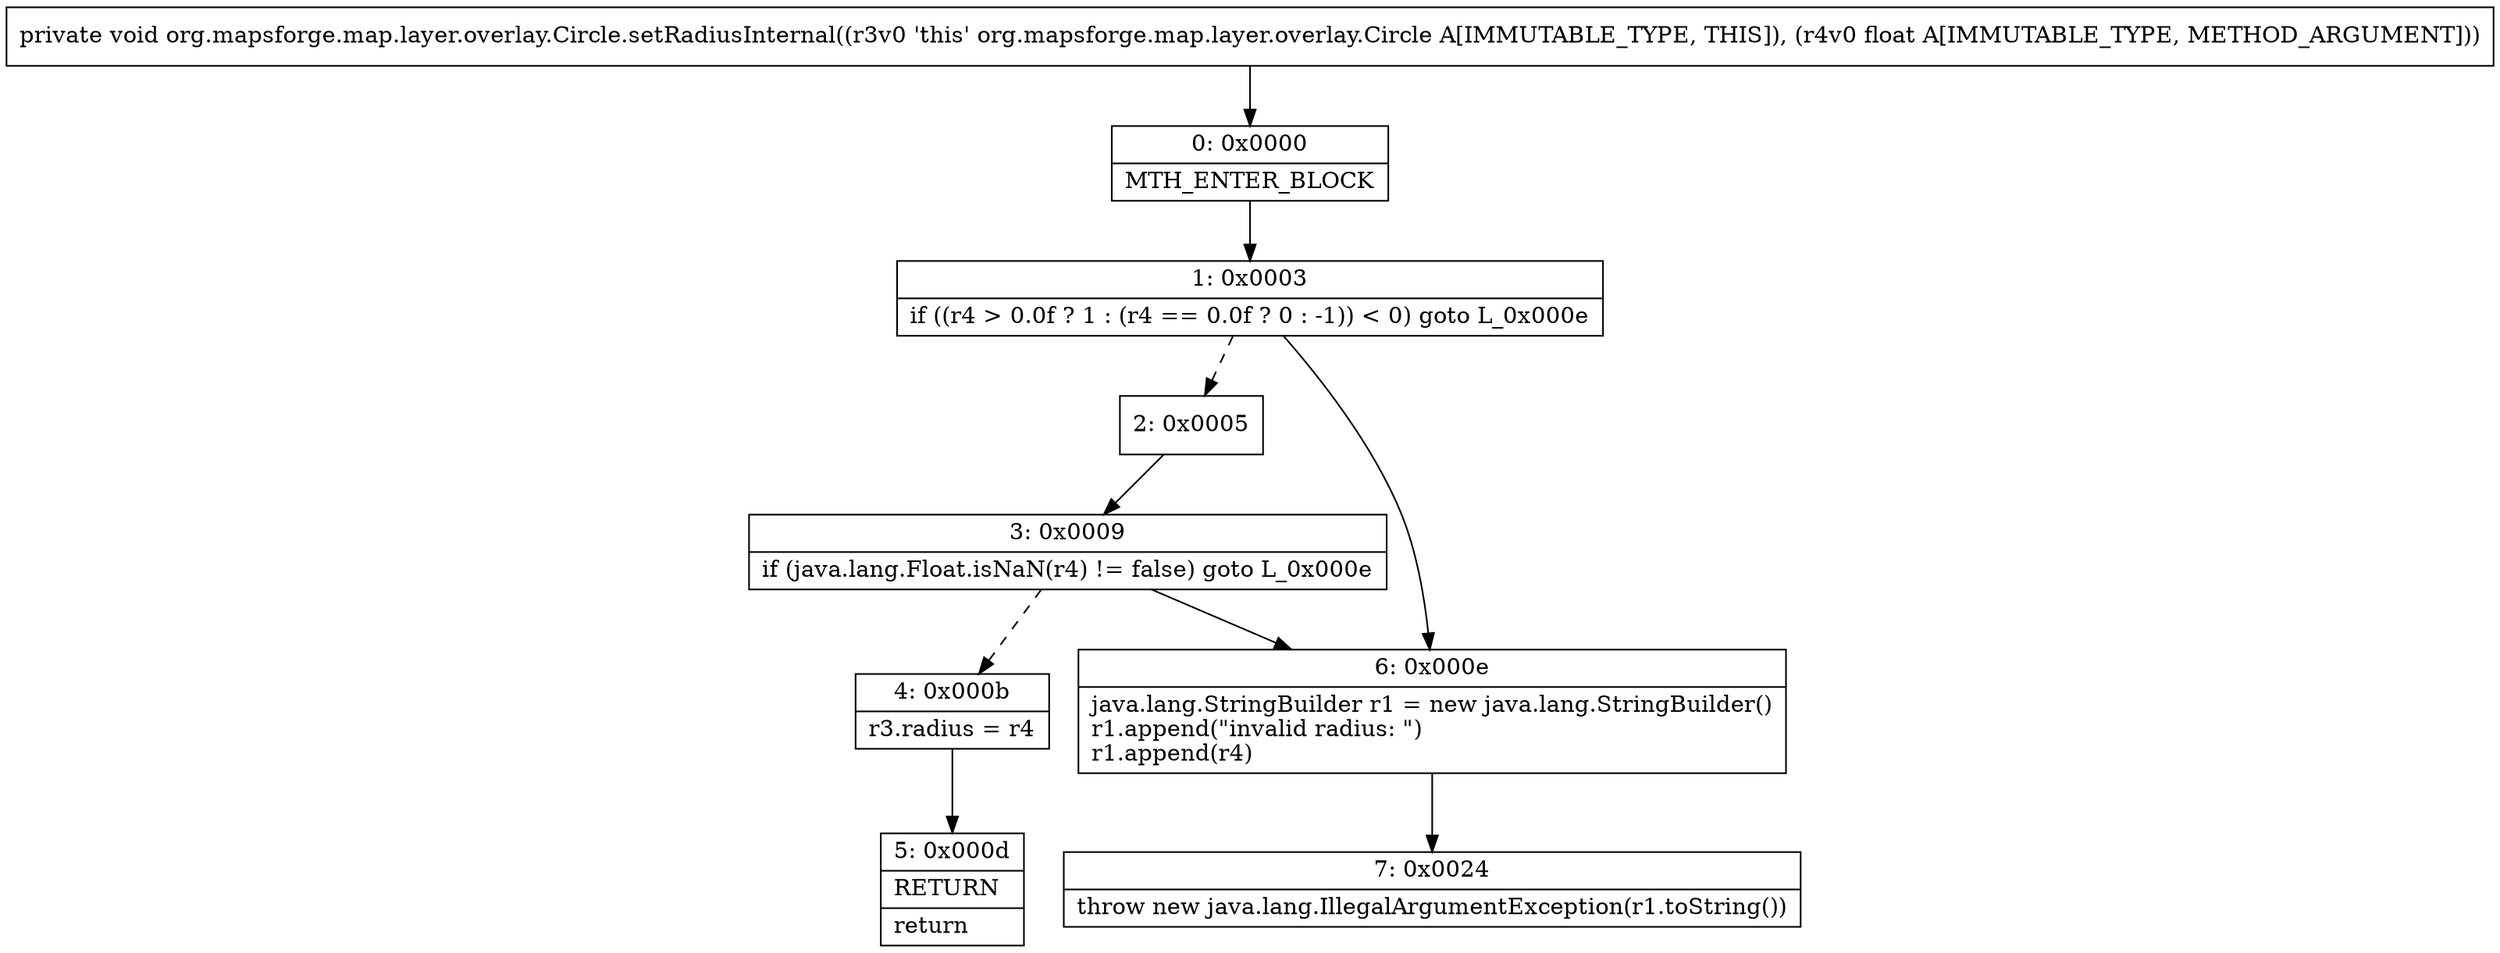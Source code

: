 digraph "CFG fororg.mapsforge.map.layer.overlay.Circle.setRadiusInternal(F)V" {
Node_0 [shape=record,label="{0\:\ 0x0000|MTH_ENTER_BLOCK\l}"];
Node_1 [shape=record,label="{1\:\ 0x0003|if ((r4 \> 0.0f ? 1 : (r4 == 0.0f ? 0 : \-1)) \< 0) goto L_0x000e\l}"];
Node_2 [shape=record,label="{2\:\ 0x0005}"];
Node_3 [shape=record,label="{3\:\ 0x0009|if (java.lang.Float.isNaN(r4) != false) goto L_0x000e\l}"];
Node_4 [shape=record,label="{4\:\ 0x000b|r3.radius = r4\l}"];
Node_5 [shape=record,label="{5\:\ 0x000d|RETURN\l|return\l}"];
Node_6 [shape=record,label="{6\:\ 0x000e|java.lang.StringBuilder r1 = new java.lang.StringBuilder()\lr1.append(\"invalid radius: \")\lr1.append(r4)\l}"];
Node_7 [shape=record,label="{7\:\ 0x0024|throw new java.lang.IllegalArgumentException(r1.toString())\l}"];
MethodNode[shape=record,label="{private void org.mapsforge.map.layer.overlay.Circle.setRadiusInternal((r3v0 'this' org.mapsforge.map.layer.overlay.Circle A[IMMUTABLE_TYPE, THIS]), (r4v0 float A[IMMUTABLE_TYPE, METHOD_ARGUMENT])) }"];
MethodNode -> Node_0;
Node_0 -> Node_1;
Node_1 -> Node_2[style=dashed];
Node_1 -> Node_6;
Node_2 -> Node_3;
Node_3 -> Node_4[style=dashed];
Node_3 -> Node_6;
Node_4 -> Node_5;
Node_6 -> Node_7;
}

